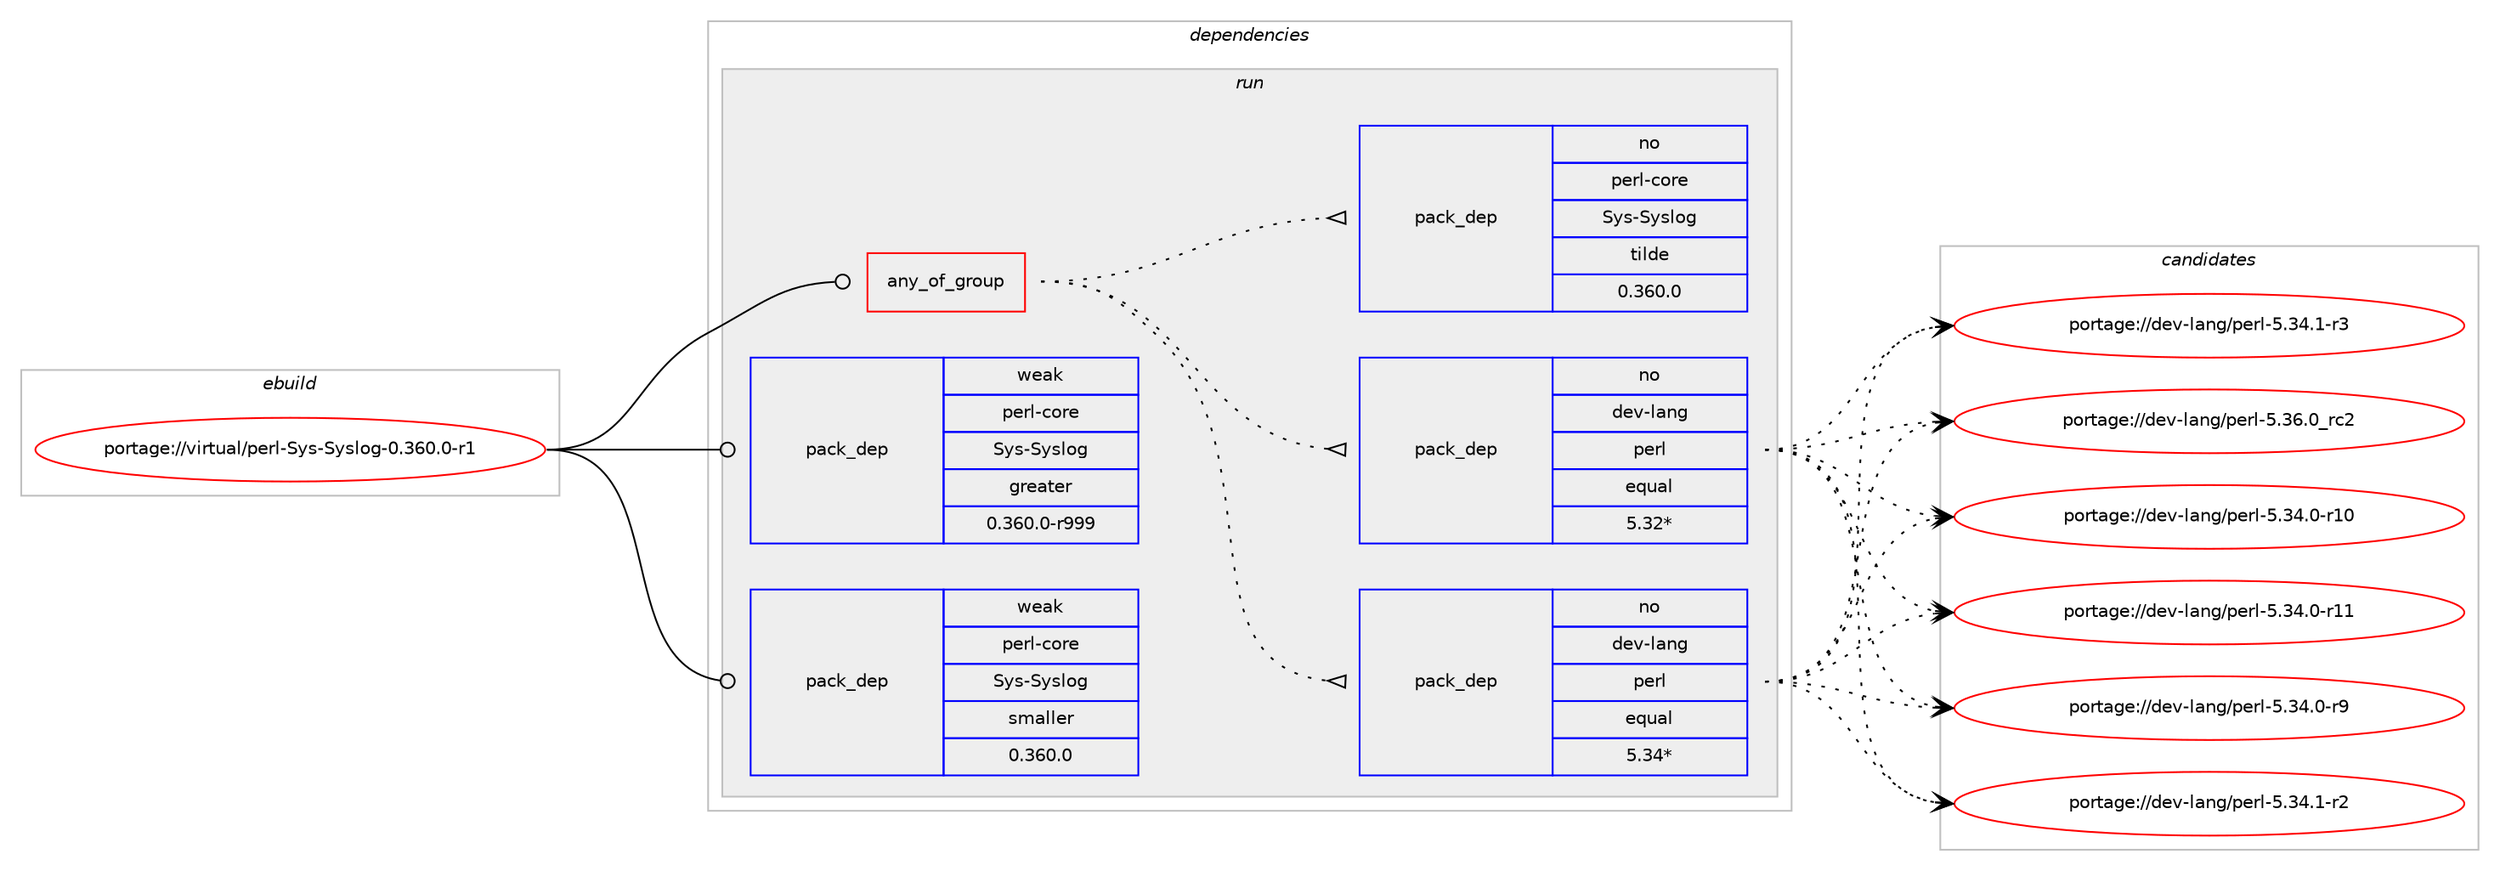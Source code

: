digraph prolog {

# *************
# Graph options
# *************

newrank=true;
concentrate=true;
compound=true;
graph [rankdir=LR,fontname=Helvetica,fontsize=10,ranksep=1.5];#, ranksep=2.5, nodesep=0.2];
edge  [arrowhead=vee];
node  [fontname=Helvetica,fontsize=10];

# **********
# The ebuild
# **********

subgraph cluster_leftcol {
color=gray;
rank=same;
label=<<i>ebuild</i>>;
id [label="portage://virtual/perl-Sys-Syslog-0.360.0-r1", color=red, width=4, href="../virtual/perl-Sys-Syslog-0.360.0-r1.svg"];
}

# ****************
# The dependencies
# ****************

subgraph cluster_midcol {
color=gray;
label=<<i>dependencies</i>>;
subgraph cluster_compile {
fillcolor="#eeeeee";
style=filled;
label=<<i>compile</i>>;
}
subgraph cluster_compileandrun {
fillcolor="#eeeeee";
style=filled;
label=<<i>compile and run</i>>;
}
subgraph cluster_run {
fillcolor="#eeeeee";
style=filled;
label=<<i>run</i>>;
subgraph any59 {
dependency1514 [label=<<TABLE BORDER="0" CELLBORDER="1" CELLSPACING="0" CELLPADDING="4"><TR><TD CELLPADDING="10">any_of_group</TD></TR></TABLE>>, shape=none, color=red];subgraph pack1329 {
dependency1515 [label=<<TABLE BORDER="0" CELLBORDER="1" CELLSPACING="0" CELLPADDING="4" WIDTH="220"><TR><TD ROWSPAN="6" CELLPADDING="30">pack_dep</TD></TR><TR><TD WIDTH="110">no</TD></TR><TR><TD>dev-lang</TD></TR><TR><TD>perl</TD></TR><TR><TD>equal</TD></TR><TR><TD>5.34*</TD></TR></TABLE>>, shape=none, color=blue];
}
dependency1514:e -> dependency1515:w [weight=20,style="dotted",arrowhead="oinv"];
subgraph pack1330 {
dependency1516 [label=<<TABLE BORDER="0" CELLBORDER="1" CELLSPACING="0" CELLPADDING="4" WIDTH="220"><TR><TD ROWSPAN="6" CELLPADDING="30">pack_dep</TD></TR><TR><TD WIDTH="110">no</TD></TR><TR><TD>dev-lang</TD></TR><TR><TD>perl</TD></TR><TR><TD>equal</TD></TR><TR><TD>5.32*</TD></TR></TABLE>>, shape=none, color=blue];
}
dependency1514:e -> dependency1516:w [weight=20,style="dotted",arrowhead="oinv"];
subgraph pack1331 {
dependency1517 [label=<<TABLE BORDER="0" CELLBORDER="1" CELLSPACING="0" CELLPADDING="4" WIDTH="220"><TR><TD ROWSPAN="6" CELLPADDING="30">pack_dep</TD></TR><TR><TD WIDTH="110">no</TD></TR><TR><TD>perl-core</TD></TR><TR><TD>Sys-Syslog</TD></TR><TR><TD>tilde</TD></TR><TR><TD>0.360.0</TD></TR></TABLE>>, shape=none, color=blue];
}
dependency1514:e -> dependency1517:w [weight=20,style="dotted",arrowhead="oinv"];
}
id:e -> dependency1514:w [weight=20,style="solid",arrowhead="odot"];
# *** BEGIN UNKNOWN DEPENDENCY TYPE (TODO) ***
# id -> package_dependency(portage://virtual/perl-Sys-Syslog-0.360.0-r1,run,no,dev-lang,perl,none,[,,],any_same_slot,[])
# *** END UNKNOWN DEPENDENCY TYPE (TODO) ***

subgraph pack1332 {
dependency1518 [label=<<TABLE BORDER="0" CELLBORDER="1" CELLSPACING="0" CELLPADDING="4" WIDTH="220"><TR><TD ROWSPAN="6" CELLPADDING="30">pack_dep</TD></TR><TR><TD WIDTH="110">weak</TD></TR><TR><TD>perl-core</TD></TR><TR><TD>Sys-Syslog</TD></TR><TR><TD>greater</TD></TR><TR><TD>0.360.0-r999</TD></TR></TABLE>>, shape=none, color=blue];
}
id:e -> dependency1518:w [weight=20,style="solid",arrowhead="odot"];
subgraph pack1333 {
dependency1519 [label=<<TABLE BORDER="0" CELLBORDER="1" CELLSPACING="0" CELLPADDING="4" WIDTH="220"><TR><TD ROWSPAN="6" CELLPADDING="30">pack_dep</TD></TR><TR><TD WIDTH="110">weak</TD></TR><TR><TD>perl-core</TD></TR><TR><TD>Sys-Syslog</TD></TR><TR><TD>smaller</TD></TR><TR><TD>0.360.0</TD></TR></TABLE>>, shape=none, color=blue];
}
id:e -> dependency1519:w [weight=20,style="solid",arrowhead="odot"];
}
}

# **************
# The candidates
# **************

subgraph cluster_choices {
rank=same;
color=gray;
label=<<i>candidates</i>>;

subgraph choice1329 {
color=black;
nodesep=1;
choice10010111845108971101034711210111410845534651524648451144948 [label="portage://dev-lang/perl-5.34.0-r10", color=red, width=4,href="../dev-lang/perl-5.34.0-r10.svg"];
choice10010111845108971101034711210111410845534651524648451144949 [label="portage://dev-lang/perl-5.34.0-r11", color=red, width=4,href="../dev-lang/perl-5.34.0-r11.svg"];
choice100101118451089711010347112101114108455346515246484511457 [label="portage://dev-lang/perl-5.34.0-r9", color=red, width=4,href="../dev-lang/perl-5.34.0-r9.svg"];
choice100101118451089711010347112101114108455346515246494511450 [label="portage://dev-lang/perl-5.34.1-r2", color=red, width=4,href="../dev-lang/perl-5.34.1-r2.svg"];
choice100101118451089711010347112101114108455346515246494511451 [label="portage://dev-lang/perl-5.34.1-r3", color=red, width=4,href="../dev-lang/perl-5.34.1-r3.svg"];
choice10010111845108971101034711210111410845534651544648951149950 [label="portage://dev-lang/perl-5.36.0_rc2", color=red, width=4,href="../dev-lang/perl-5.36.0_rc2.svg"];
dependency1515:e -> choice10010111845108971101034711210111410845534651524648451144948:w [style=dotted,weight="100"];
dependency1515:e -> choice10010111845108971101034711210111410845534651524648451144949:w [style=dotted,weight="100"];
dependency1515:e -> choice100101118451089711010347112101114108455346515246484511457:w [style=dotted,weight="100"];
dependency1515:e -> choice100101118451089711010347112101114108455346515246494511450:w [style=dotted,weight="100"];
dependency1515:e -> choice100101118451089711010347112101114108455346515246494511451:w [style=dotted,weight="100"];
dependency1515:e -> choice10010111845108971101034711210111410845534651544648951149950:w [style=dotted,weight="100"];
}
subgraph choice1330 {
color=black;
nodesep=1;
choice10010111845108971101034711210111410845534651524648451144948 [label="portage://dev-lang/perl-5.34.0-r10", color=red, width=4,href="../dev-lang/perl-5.34.0-r10.svg"];
choice10010111845108971101034711210111410845534651524648451144949 [label="portage://dev-lang/perl-5.34.0-r11", color=red, width=4,href="../dev-lang/perl-5.34.0-r11.svg"];
choice100101118451089711010347112101114108455346515246484511457 [label="portage://dev-lang/perl-5.34.0-r9", color=red, width=4,href="../dev-lang/perl-5.34.0-r9.svg"];
choice100101118451089711010347112101114108455346515246494511450 [label="portage://dev-lang/perl-5.34.1-r2", color=red, width=4,href="../dev-lang/perl-5.34.1-r2.svg"];
choice100101118451089711010347112101114108455346515246494511451 [label="portage://dev-lang/perl-5.34.1-r3", color=red, width=4,href="../dev-lang/perl-5.34.1-r3.svg"];
choice10010111845108971101034711210111410845534651544648951149950 [label="portage://dev-lang/perl-5.36.0_rc2", color=red, width=4,href="../dev-lang/perl-5.36.0_rc2.svg"];
dependency1516:e -> choice10010111845108971101034711210111410845534651524648451144948:w [style=dotted,weight="100"];
dependency1516:e -> choice10010111845108971101034711210111410845534651524648451144949:w [style=dotted,weight="100"];
dependency1516:e -> choice100101118451089711010347112101114108455346515246484511457:w [style=dotted,weight="100"];
dependency1516:e -> choice100101118451089711010347112101114108455346515246494511450:w [style=dotted,weight="100"];
dependency1516:e -> choice100101118451089711010347112101114108455346515246494511451:w [style=dotted,weight="100"];
dependency1516:e -> choice10010111845108971101034711210111410845534651544648951149950:w [style=dotted,weight="100"];
}
subgraph choice1331 {
color=black;
nodesep=1;
}
subgraph choice1332 {
color=black;
nodesep=1;
}
subgraph choice1333 {
color=black;
nodesep=1;
}
}

}
